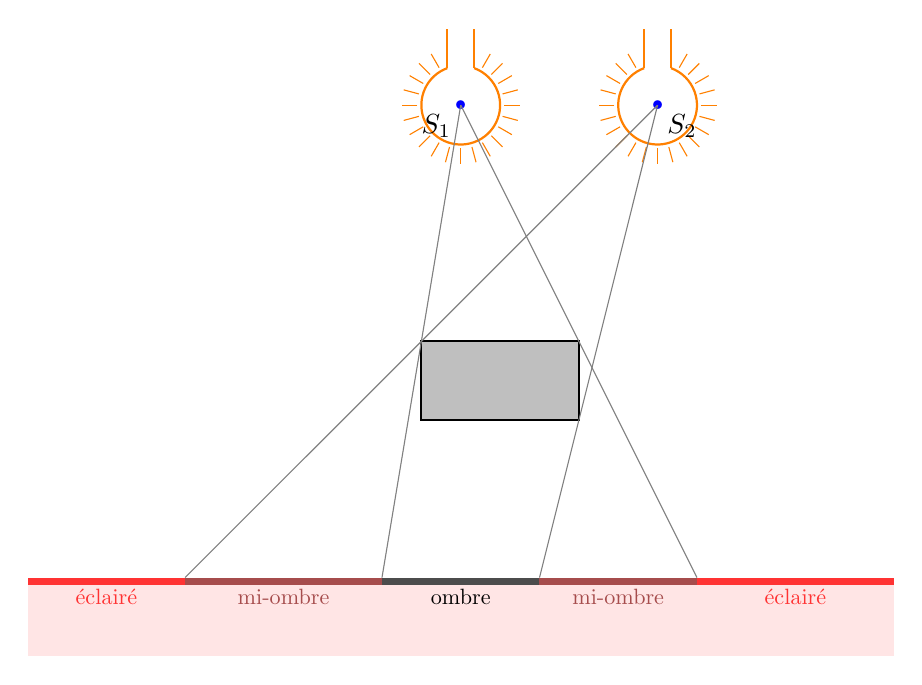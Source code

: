 \begin{tikzpicture}[scale=1]


% Ampoule 1
\begin{scope}[shift={(-0.5,6)},scale=0.5]
    \coordinate (S) at (0,0);

    \foreach \a in {60,45,...,-240}{
      \draw[orange] (\a:1.1) -- (\a:1.5);
    }

    \draw[thick, orange, fill=white] (110-360:1) arc (110-360:70:1);
    \draw[thick, orange] (70:1) -- ++(0,1);
    \draw[thick, orange] (110-360:1) -- ++(0,1);
\end{scope}


% Ampoule 2
\begin{scope}[shift={(2,6)},scale=0.5]
    \coordinate (SS) at (0,0);

    \foreach \a in {60,45,...,-240}{
      \draw[orange] (\a:1.1) -- (\a:1.5);
    }

    \draw[thick, orange, fill=white] (110-360:1) arc (110-360:70:1);
    \draw[thick, orange] (70:1) -- ++(0,1);
    \draw[thick, orange] (110-360:1) -- ++(0,1);
\end{scope}

\coordinate (X) at (-5,0);
\coordinate (XX) at (5,0);

\coordinate (A) at (-1,3);
\coordinate (B) at (1,3);
\coordinate (C) at (1,2);

\coordinate (AA) at (intersection of  S--A and X--XX);
\coordinate (BB) at (intersection of  S--B and X--XX);

\coordinate (AA) at (intersection of  S--A and X--XX);
\coordinate (BB) at (intersection of  S--B and X--XX);

\coordinate (SSA) at (intersection of  SS--A and X--XX);
\coordinate (SSC) at (intersection of  SS--C and X--XX);


% Objet intercale
\filldraw[thick, fill=lightgray] (-1,2) rectangle ++ (2,1);

% Surface
\fill[red!10] (-6,0) rectangle ++ (11,-1);

% Texte
\node[blue, scale=3] at (S) {.};
\node[below left] at (S) {$S_1$};

%\node[black, scale=2] at (A) {.};
\draw[gray] (S) -- (AA);
%\node[black, scale=2] at (AA) {.};

%\node[black, scale=2] at (B) {.};
\draw[gray] (S) -- (BB);
%\node[black, scale=2] at (BB) {.};

\node[blue, scale=3] at (SS) {.};
\node[below right] at (SS) {$S_2$};

%\node[black, scale=2] at (A) {.};
\draw[gray] (SS) -- (SSA);
%\node[black, scale=2] at (SSA) {.};

%\node[black, scale=2] at (B) {.};
\draw[gray] (SS) -- (SSC);
%\node[black, scale=2] at (SSC) {.};



% Ombre/lumiere
\fill[black!70] (AA |- 0,-0.1) rectangle (SSC |- 0,0) node[midway,below,black,scale=0.8] {ombre};
\fill[red!50!black!70] (SSC |- 0,-0.1) rectangle (BB |- 0,0) node[midway,below,scale=0.8] {mi-ombre};
\fill[red!80] (-6,-0.1) rectangle (SSA |- 0,0) node[midway,below,scale=0.8] {éclairé};
\fill[red!50!black!70] (SSA |- 0,-0.1) rectangle (AA |- 0,0) node[midway,below,scale=0.8] {mi-ombre};
\fill[red!80] (5,-0.1) rectangle (BB |- 0,0) node[midway,below,scale=0.8] {éclairé};


\end{tikzpicture}